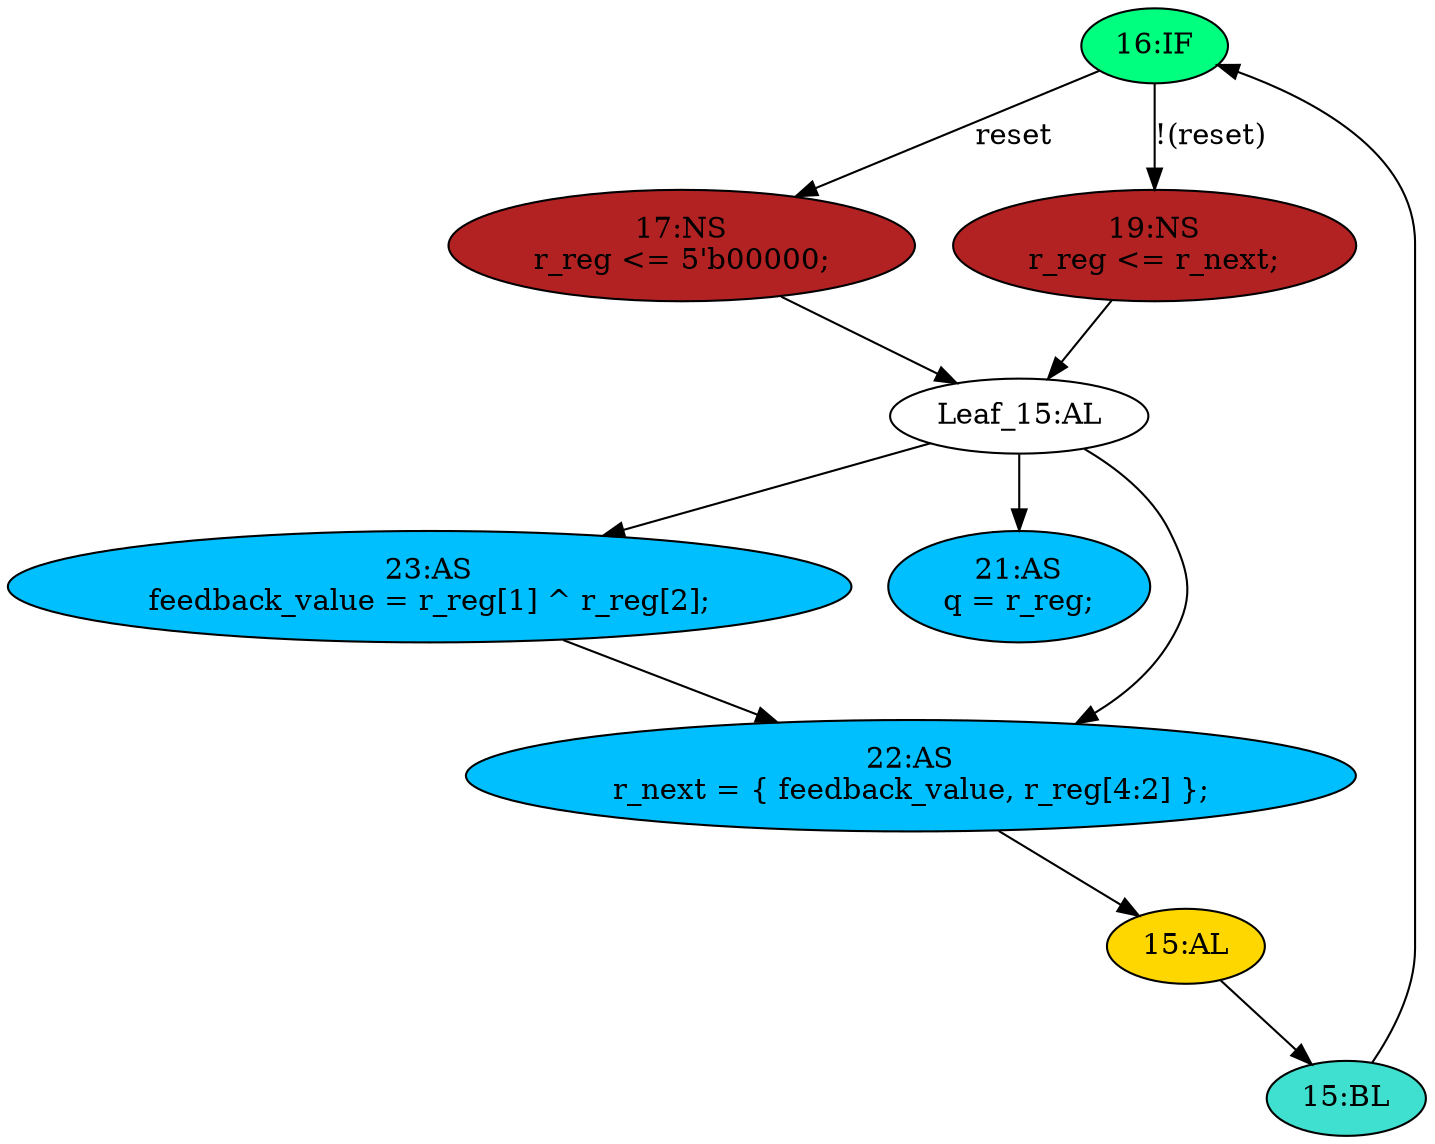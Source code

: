 strict digraph "compose( ,  )" {
	node [label="\N"];
	"16:IF"	[ast="<pyverilog.vparser.ast.IfStatement object at 0x7fbafd563210>",
		fillcolor=springgreen,
		label="16:IF",
		statements="[]",
		style=filled,
		typ=IfStatement];
	"17:NS"	[ast="<pyverilog.vparser.ast.NonblockingSubstitution object at 0x7fbafd563890>",
		fillcolor=firebrick,
		label="17:NS
r_reg <= 5'b00000;",
		statements="[<pyverilog.vparser.ast.NonblockingSubstitution object at 0x7fbafd563890>]",
		style=filled,
		typ=NonblockingSubstitution];
	"16:IF" -> "17:NS"	[cond="['reset']",
		label=reset,
		lineno=16];
	"19:NS"	[ast="<pyverilog.vparser.ast.NonblockingSubstitution object at 0x7fbafd50ebd0>",
		fillcolor=firebrick,
		label="19:NS
r_reg <= r_next;",
		statements="[<pyverilog.vparser.ast.NonblockingSubstitution object at 0x7fbafd50ebd0>]",
		style=filled,
		typ=NonblockingSubstitution];
	"16:IF" -> "19:NS"	[cond="['reset']",
		label="!(reset)",
		lineno=16];
	"15:AL"	[ast="<pyverilog.vparser.ast.Always object at 0x7fbafd563d10>",
		clk_sens=True,
		fillcolor=gold,
		label="15:AL",
		sens="['clk', 'reset']",
		statements="[]",
		style=filled,
		typ=Always,
		use_var="['reset', 'r_next']"];
	"15:BL"	[ast="<pyverilog.vparser.ast.Block object at 0x7fbafd5633d0>",
		fillcolor=turquoise,
		label="15:BL",
		statements="[]",
		style=filled,
		typ=Block];
	"15:AL" -> "15:BL"	[cond="[]",
		lineno=None];
	"15:BL" -> "16:IF"	[cond="[]",
		lineno=None];
	"Leaf_15:AL"	[def_var="['r_reg']",
		label="Leaf_15:AL"];
	"23:AS"	[ast="<pyverilog.vparser.ast.Assign object at 0x7fbafd566290>",
		def_var="['feedback_value']",
		fillcolor=deepskyblue,
		label="23:AS
feedback_value = r_reg[1] ^ r_reg[2];",
		statements="[]",
		style=filled,
		typ=Assign,
		use_var="['r_reg', 'r_reg']"];
	"Leaf_15:AL" -> "23:AS";
	"21:AS"	[ast="<pyverilog.vparser.ast.Assign object at 0x7fbafd571550>",
		def_var="['q']",
		fillcolor=deepskyblue,
		label="21:AS
q = r_reg;",
		statements="[]",
		style=filled,
		typ=Assign,
		use_var="['r_reg']"];
	"Leaf_15:AL" -> "21:AS";
	"22:AS"	[ast="<pyverilog.vparser.ast.Assign object at 0x7fbafd57d4d0>",
		def_var="['r_next']",
		fillcolor=deepskyblue,
		label="22:AS
r_next = { feedback_value, r_reg[4:2] };",
		statements="[]",
		style=filled,
		typ=Assign,
		use_var="['feedback_value', 'r_reg']"];
	"Leaf_15:AL" -> "22:AS";
	"23:AS" -> "22:AS";
	"17:NS" -> "Leaf_15:AL"	[cond="[]",
		lineno=None];
	"19:NS" -> "Leaf_15:AL"	[cond="[]",
		lineno=None];
	"22:AS" -> "15:AL";
}
